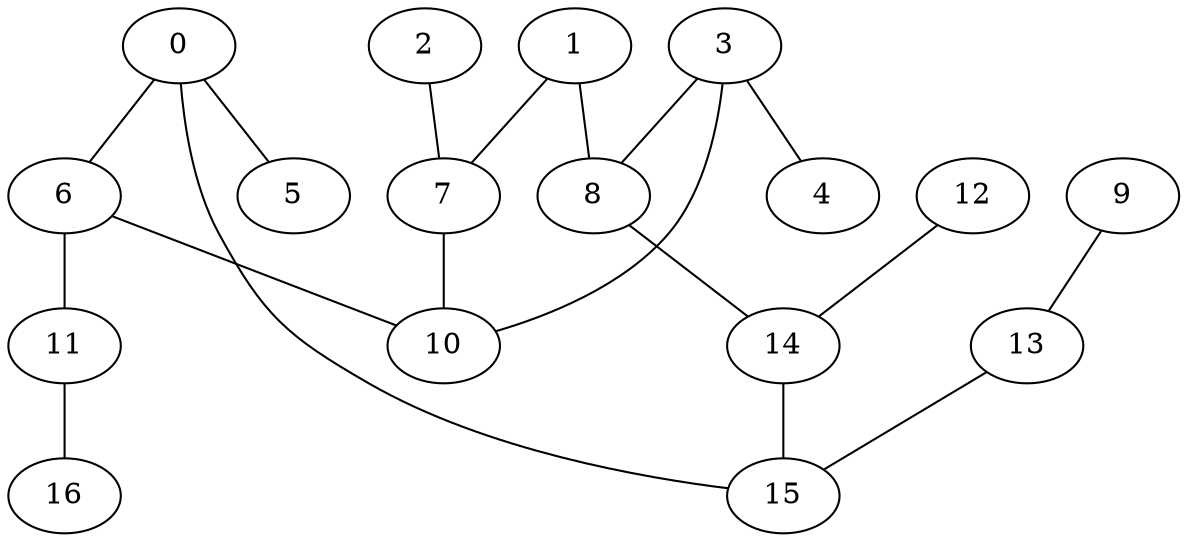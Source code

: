 graph "sampletest150-mod2_image11.bmp" {
	0	 [type=intersection,
		x=285,
		y=262];
	5	 [type=endpoint,
		x=265,
		y=317];
	0 -- 5	 [angle0="-1.22",
		frequency=1,
		type0=line];
	6	 [type=intersection,
		x=303,
		y=256];
	0 -- 6	 [angle0="-.32",
		frequency=1,
		type0=line];
	15	 [type=intersection,
		x=225,
		y=257];
	0 -- 15	 [angle0=".08",
		frequency=1,
		type0=line];
	1	 [type=corner,
		x=142,
		y=245];
	7	 [type=intersection,
		x=391,
		y=256];
	1 -- 7	 [angle0="250.90",
		frequency=1,
		type0=arc];
	8	 [type=intersection,
		x=157,
		y=256];
	1 -- 8	 [angle0=".63",
		frequency=1,
		type0=line];
	2	 [type=endpoint,
		x=505,
		y=250];
	2 -- 7	 [angle0="-.05",
		frequency=1,
		type0=line];
	3	 [type=intersection,
		x=138,
		y=267];
	4	 [type=endpoint,
		x=21,
		y=262];
	3 -- 4	 [angle0=".04",
		frequency=1,
		type0=line];
	3 -- 8	 [angle0="-.52",
		frequency=1,
		type0=line];
	10	 [type=intersection,
		x=380,
		y=262];
	3 -- 10	 [angle0="242.77",
		frequency=1,
		type0=arc];
	6 -- 10	 [angle0=".08",
		frequency=1,
		type0=line];
	11	 [type=corner,
		x=299,
		y=239];
	6 -- 11	 [angle0="1.34",
		frequency=1,
		type0=line];
	7 -- 10	 [angle0="-.50",
		frequency=1,
		type0=line];
	14	 [type=intersection,
		x=204,
		y=264];
	8 -- 14	 [angle0=".17",
		frequency=1,
		type0=line];
	9	 [type=endpoint,
		x=229,
		y=193];
	13	 [type=corner,
		x=217,
		y=239];
	9 -- 13	 [angle0="-1.32",
		frequency=1,
		type0=line];
	16	 [type=endpoint,
		x=311,
		y=196];
	11 -- 16	 [angle0="-1.30",
		frequency=1,
		type0=line];
	12	 [type=endpoint,
		x=186,
		y=318];
	12 -- 14	 [angle0="-1.25",
		frequency=1,
		type0=line];
	13 -- 15	 [angle0="1.15",
		frequency=1,
		type0=line];
	14 -- 15	 [angle0="-.32",
		frequency=1,
		type0=line];
}
